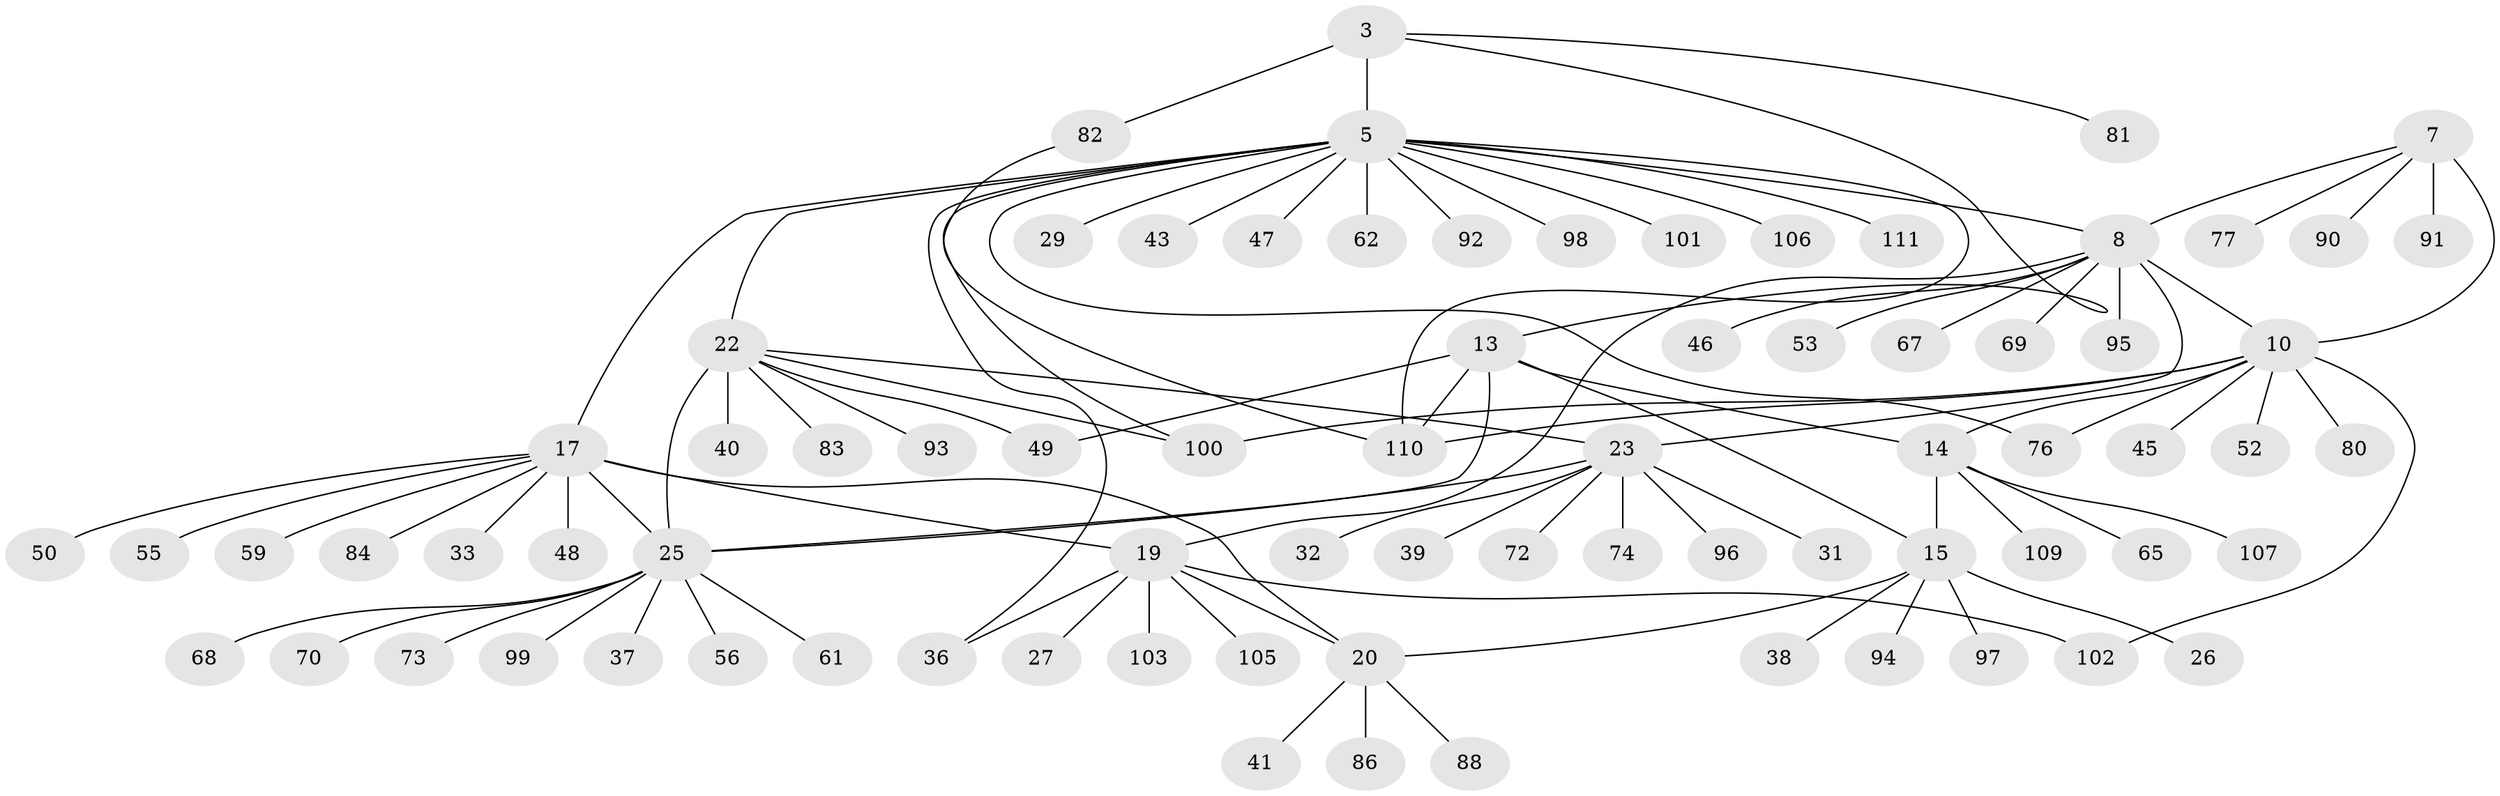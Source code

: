 // original degree distribution, {6: 0.07207207207207207, 10: 0.036036036036036036, 5: 0.02702702702702703, 8: 0.036036036036036036, 12: 0.009009009009009009, 7: 0.02702702702702703, 9: 0.018018018018018018, 11: 0.009009009009009009, 1: 0.5405405405405406, 3: 0.02702702702702703, 2: 0.1891891891891892, 4: 0.009009009009009009}
// Generated by graph-tools (version 1.1) at 2025/58/03/04/25 21:58:31]
// undirected, 77 vertices, 95 edges
graph export_dot {
graph [start="1"]
  node [color=gray90,style=filled];
  3 [super="+1"];
  5 [super="+2+4"];
  7 [super="+6"];
  8;
  10 [super="+9"];
  13;
  14 [super="+11"];
  15 [super="+12"];
  17 [super="+16"];
  19;
  20 [super="+18"];
  22 [super="+21"];
  23;
  25 [super="+24"];
  26;
  27;
  29;
  31;
  32;
  33;
  36;
  37;
  38 [super="+35"];
  39;
  40;
  41;
  43;
  45;
  46;
  47;
  48;
  49;
  50;
  52;
  53;
  55;
  56;
  59 [super="+58"];
  61;
  62;
  65;
  67;
  68;
  69;
  70;
  72;
  73;
  74;
  76 [super="+64"];
  77;
  80 [super="+44"];
  81;
  82;
  83;
  84 [super="+60"];
  86;
  88;
  90;
  91;
  92 [super="+57"];
  93;
  94;
  95;
  96 [super="+75"];
  97 [super="+85"];
  98;
  99;
  100 [super="+42"];
  101 [super="+87"];
  102 [super="+28"];
  103;
  105 [super="+89"];
  106;
  107 [super="+78"];
  109 [super="+104"];
  110 [super="+63+79"];
  111 [super="+108"];
  3 -- 5 [weight=6];
  3 -- 13;
  3 -- 81;
  3 -- 82;
  5 -- 36;
  5 -- 47;
  5 -- 106;
  5 -- 22;
  5 -- 8;
  5 -- 76;
  5 -- 17;
  5 -- 62;
  5 -- 110;
  5 -- 100;
  5 -- 92;
  5 -- 111;
  5 -- 98;
  5 -- 101;
  5 -- 43;
  5 -- 29;
  7 -- 8 [weight=2];
  7 -- 10 [weight=4];
  7 -- 90;
  7 -- 91;
  7 -- 77;
  8 -- 10 [weight=2];
  8 -- 19;
  8 -- 23;
  8 -- 46;
  8 -- 53;
  8 -- 67;
  8 -- 69;
  8 -- 95;
  10 -- 52;
  10 -- 14;
  10 -- 45;
  10 -- 102;
  10 -- 110 [weight=2];
  10 -- 100;
  10 -- 80;
  10 -- 76;
  13 -- 14 [weight=2];
  13 -- 15 [weight=2];
  13 -- 25;
  13 -- 49;
  13 -- 110;
  14 -- 15 [weight=4];
  14 -- 65;
  14 -- 107;
  14 -- 109;
  15 -- 20;
  15 -- 94;
  15 -- 26;
  15 -- 38;
  15 -- 97;
  17 -- 19 [weight=2];
  17 -- 20 [weight=4];
  17 -- 33;
  17 -- 50;
  17 -- 48;
  17 -- 55;
  17 -- 25;
  17 -- 59;
  17 -- 84;
  19 -- 20 [weight=2];
  19 -- 27;
  19 -- 36;
  19 -- 103;
  19 -- 102;
  19 -- 105;
  20 -- 41;
  20 -- 88;
  20 -- 86;
  22 -- 23 [weight=2];
  22 -- 25 [weight=4];
  22 -- 93;
  22 -- 100;
  22 -- 40;
  22 -- 49;
  22 -- 83;
  23 -- 25 [weight=2];
  23 -- 31;
  23 -- 32;
  23 -- 39;
  23 -- 72;
  23 -- 74;
  23 -- 96;
  25 -- 56;
  25 -- 61;
  25 -- 68;
  25 -- 99;
  25 -- 37;
  25 -- 70;
  25 -- 73;
  82 -- 110;
}
